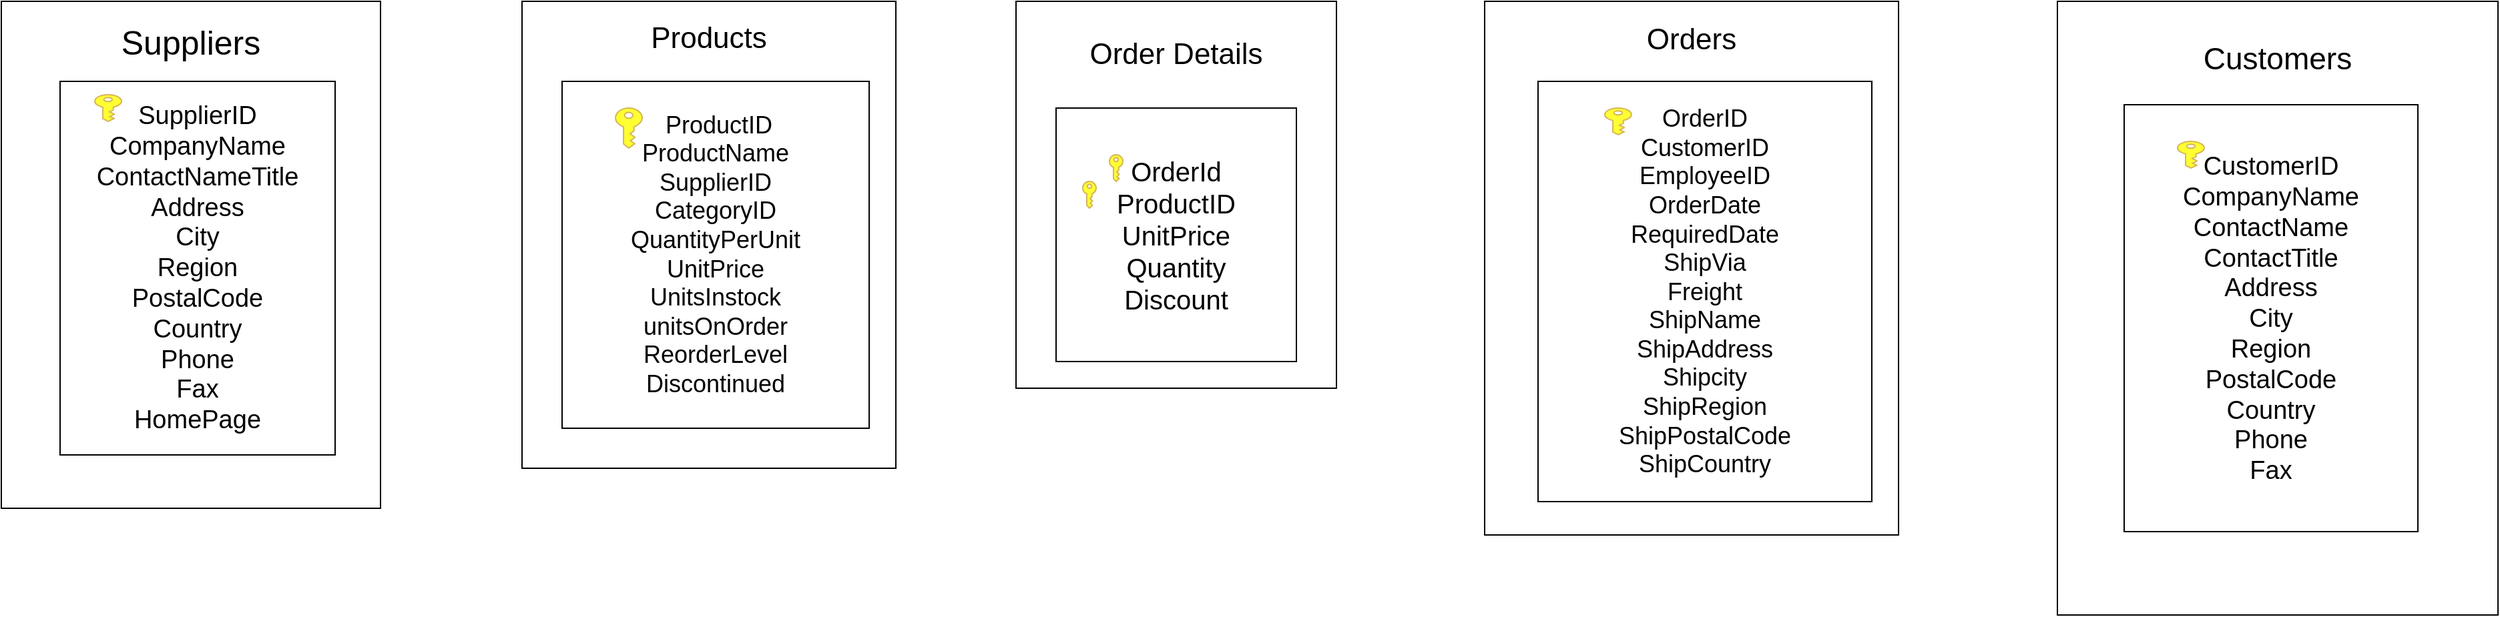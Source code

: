 <mxfile version="14.4.3" type="github">
  <diagram id="C5RBs43oDa-KdzZeNtuy" name="Page-1">
    <mxGraphModel dx="1552" dy="1932" grid="1" gridSize="10" guides="1" tooltips="1" connect="1" arrows="1" fold="1" page="1" pageScale="1" pageWidth="827" pageHeight="1169" math="0" shadow="0">
      <root>
        <mxCell id="WIyWlLk6GJQsqaUBKTNV-0" />
        <mxCell id="WIyWlLk6GJQsqaUBKTNV-1" parent="WIyWlLk6GJQsqaUBKTNV-0" />
        <mxCell id="t3ygeQTU_5rc4qZ34IZP-57" value="" style="shape=table;html=1;whiteSpace=wrap;startSize=0;container=1;collapsible=0;childLayout=tableLayout;" parent="WIyWlLk6GJQsqaUBKTNV-1" vertex="1">
          <mxGeometry x="1670" y="-910" width="330" height="460" as="geometry" />
        </mxCell>
        <mxCell id="t3ygeQTU_5rc4qZ34IZP-58" value="" style="shape=partialRectangle;html=1;whiteSpace=wrap;collapsible=0;dropTarget=0;pointerEvents=0;fillColor=none;top=0;left=0;bottom=0;right=0;points=[[0,0.5],[1,0.5]];portConstraint=eastwest;" parent="t3ygeQTU_5rc4qZ34IZP-57" vertex="1">
          <mxGeometry width="330" height="460" as="geometry" />
        </mxCell>
        <mxCell id="t3ygeQTU_5rc4qZ34IZP-59" value="&lt;font&gt;&lt;font&gt;&lt;font style=&quot;font-size: 23px&quot;&gt;Customers&lt;br&gt;&lt;/font&gt;&lt;br&gt;&lt;br&gt;&lt;br&gt;&lt;br&gt;&lt;br&gt;&lt;br&gt;&lt;br&gt;&lt;br&gt;&lt;br&gt;&lt;br&gt;&lt;/font&gt;&lt;br&gt;&lt;br&gt;&lt;br&gt;&lt;br&gt;&lt;br&gt;&lt;br&gt;&lt;br&gt;&lt;br&gt;&lt;br&gt;&lt;br&gt;&lt;br&gt;&lt;br&gt;&lt;br&gt;&lt;br&gt;&lt;br&gt;&lt;br&gt;&lt;/font&gt;" style="shape=partialRectangle;html=1;whiteSpace=wrap;connectable=0;overflow=hidden;fillColor=none;top=0;left=0;bottom=0;right=0;" parent="t3ygeQTU_5rc4qZ34IZP-58" vertex="1">
          <mxGeometry width="330" height="460" as="geometry" />
        </mxCell>
        <mxCell id="t3ygeQTU_5rc4qZ34IZP-51" value="" style="shape=table;html=1;whiteSpace=wrap;startSize=0;container=1;collapsible=0;childLayout=tableLayout;" parent="WIyWlLk6GJQsqaUBKTNV-1" vertex="1">
          <mxGeometry x="890" y="-910" width="240" height="290" as="geometry" />
        </mxCell>
        <mxCell id="t3ygeQTU_5rc4qZ34IZP-52" value="" style="shape=partialRectangle;html=1;whiteSpace=wrap;collapsible=0;dropTarget=0;pointerEvents=0;fillColor=none;top=0;left=0;bottom=0;right=0;points=[[0,0.5],[1,0.5]];portConstraint=eastwest;" parent="t3ygeQTU_5rc4qZ34IZP-51" vertex="1">
          <mxGeometry width="240" height="290" as="geometry" />
        </mxCell>
        <mxCell id="t3ygeQTU_5rc4qZ34IZP-53" value="&lt;font style=&quot;font-size: 22px&quot;&gt;Order Details&lt;br&gt;&lt;br&gt;&lt;br&gt;&lt;br&gt;&lt;br&gt;&lt;br&gt;&lt;br&gt;&lt;br&gt;&lt;br&gt;&lt;/font&gt;" style="shape=partialRectangle;html=1;whiteSpace=wrap;connectable=0;overflow=hidden;fillColor=none;top=0;left=0;bottom=0;right=0;" parent="t3ygeQTU_5rc4qZ34IZP-52" vertex="1">
          <mxGeometry width="240" height="290" as="geometry" />
        </mxCell>
        <mxCell id="t3ygeQTU_5rc4qZ34IZP-42" value="" style="shape=table;html=1;whiteSpace=wrap;startSize=0;container=1;collapsible=0;childLayout=tableLayout;" parent="WIyWlLk6GJQsqaUBKTNV-1" vertex="1">
          <mxGeometry x="130" y="-910" width="284" height="380" as="geometry" />
        </mxCell>
        <mxCell id="t3ygeQTU_5rc4qZ34IZP-43" value="" style="shape=partialRectangle;html=1;whiteSpace=wrap;collapsible=0;dropTarget=0;pointerEvents=0;fillColor=none;top=0;left=0;bottom=0;right=0;points=[[0,0.5],[1,0.5]];portConstraint=eastwest;" parent="t3ygeQTU_5rc4qZ34IZP-42" vertex="1">
          <mxGeometry width="284" height="380" as="geometry" />
        </mxCell>
        <mxCell id="t3ygeQTU_5rc4qZ34IZP-44" value="&lt;font style=&quot;font-size: 25px&quot;&gt;Suppliers&lt;br&gt;&lt;br&gt;&lt;br&gt;&lt;/font&gt;&lt;br&gt;&lt;br&gt;&lt;br&gt;&lt;br&gt;&lt;br&gt;&lt;br&gt;&lt;br&gt;&lt;br&gt;&lt;br&gt;&lt;br&gt;&lt;br&gt;&lt;br&gt;&lt;br&gt;&lt;br&gt;&lt;br&gt;&lt;br&gt;&lt;br&gt;&lt;br&gt;" style="shape=partialRectangle;html=1;whiteSpace=wrap;connectable=0;overflow=hidden;fillColor=none;top=0;left=0;bottom=0;right=0;" parent="t3ygeQTU_5rc4qZ34IZP-43" vertex="1">
          <mxGeometry width="284" height="380" as="geometry" />
        </mxCell>
        <mxCell id="t3ygeQTU_5rc4qZ34IZP-39" value="" style="shape=table;html=1;whiteSpace=wrap;startSize=0;container=1;collapsible=0;childLayout=tableLayout;" parent="WIyWlLk6GJQsqaUBKTNV-1" vertex="1">
          <mxGeometry x="1241" y="-910" width="310" height="400" as="geometry" />
        </mxCell>
        <mxCell id="t3ygeQTU_5rc4qZ34IZP-40" value="" style="shape=partialRectangle;html=1;whiteSpace=wrap;collapsible=0;dropTarget=0;pointerEvents=0;fillColor=none;top=0;left=0;bottom=0;right=0;points=[[0,0.5],[1,0.5]];portConstraint=eastwest;" parent="t3ygeQTU_5rc4qZ34IZP-39" vertex="1">
          <mxGeometry width="310" height="400" as="geometry" />
        </mxCell>
        <mxCell id="t3ygeQTU_5rc4qZ34IZP-41" value="&lt;font style=&quot;font-size: 22px&quot;&gt;Orders&lt;br&gt;&lt;br&gt;&lt;br&gt;&lt;br&gt;&lt;br&gt;&lt;br&gt;&lt;br&gt;&lt;br&gt;&lt;br&gt;&lt;br&gt;&lt;br&gt;&lt;br&gt;&lt;br&gt;&lt;br&gt;&lt;/font&gt;" style="shape=partialRectangle;html=1;whiteSpace=wrap;connectable=0;overflow=hidden;fillColor=none;top=0;left=0;bottom=0;right=0;" parent="t3ygeQTU_5rc4qZ34IZP-40" vertex="1">
          <mxGeometry width="310" height="400" as="geometry" />
        </mxCell>
        <mxCell id="t3ygeQTU_5rc4qZ34IZP-32" value="" style="shape=table;html=1;whiteSpace=wrap;startSize=0;container=1;collapsible=0;childLayout=tableLayout;" parent="WIyWlLk6GJQsqaUBKTNV-1" vertex="1">
          <mxGeometry x="520" y="-910" width="280" height="350" as="geometry" />
        </mxCell>
        <mxCell id="t3ygeQTU_5rc4qZ34IZP-33" value="" style="shape=partialRectangle;html=1;whiteSpace=wrap;collapsible=0;dropTarget=0;pointerEvents=0;fillColor=none;top=0;left=0;bottom=0;right=0;points=[[0,0.5],[1,0.5]];portConstraint=eastwest;" parent="t3ygeQTU_5rc4qZ34IZP-32" vertex="1">
          <mxGeometry width="280" height="350" as="geometry" />
        </mxCell>
        <mxCell id="t3ygeQTU_5rc4qZ34IZP-34" value="&lt;font&gt;&lt;font style=&quot;font-size: 22px&quot;&gt;Products&lt;br&gt;&lt;br&gt;&lt;br&gt;&lt;br&gt;&lt;/font&gt;&lt;br&gt;&lt;br&gt;&lt;br&gt;&lt;br&gt;&lt;br&gt;&lt;br&gt;&lt;br&gt;&lt;br&gt;&lt;br&gt;&lt;br&gt;&lt;br&gt;&lt;br&gt;&lt;br&gt;&lt;br&gt;&lt;br&gt;&lt;/font&gt;" style="shape=partialRectangle;html=1;whiteSpace=wrap;connectable=0;overflow=hidden;fillColor=none;top=0;left=0;bottom=0;right=0;" parent="t3ygeQTU_5rc4qZ34IZP-33" vertex="1">
          <mxGeometry width="280" height="350" as="geometry" />
        </mxCell>
        <mxCell id="t3ygeQTU_5rc4qZ34IZP-22" value="" style="shape=table;html=1;whiteSpace=wrap;startSize=0;container=1;collapsible=0;childLayout=tableLayout;" parent="WIyWlLk6GJQsqaUBKTNV-1" vertex="1">
          <mxGeometry x="174" y="-850" width="206" height="280" as="geometry" />
        </mxCell>
        <mxCell id="t3ygeQTU_5rc4qZ34IZP-25" value="" style="shape=partialRectangle;html=1;whiteSpace=wrap;collapsible=0;dropTarget=0;pointerEvents=0;fillColor=none;top=0;left=0;bottom=0;right=0;points=[[0,0.5],[1,0.5]];portConstraint=eastwest;" parent="t3ygeQTU_5rc4qZ34IZP-22" vertex="1">
          <mxGeometry width="206" height="280" as="geometry" />
        </mxCell>
        <mxCell id="t3ygeQTU_5rc4qZ34IZP-26" value="&lt;font style=&quot;font-size: 19px&quot;&gt;SupplierID&lt;br&gt;CompanyName&lt;br&gt;ContactNameTitle&lt;br&gt;Address&lt;br&gt;City&lt;br&gt;Region&lt;br&gt;PostalCode&lt;br&gt;Country&lt;br&gt;Phone&lt;br&gt;Fax&lt;br&gt;HomePage&lt;/font&gt;" style="shape=partialRectangle;html=1;whiteSpace=wrap;connectable=0;overflow=hidden;fillColor=none;top=0;left=0;bottom=0;right=0;" parent="t3ygeQTU_5rc4qZ34IZP-25" vertex="1">
          <mxGeometry width="206" height="280" as="geometry" />
        </mxCell>
        <mxCell id="t3ygeQTU_5rc4qZ34IZP-1" value="" style="pointerEvents=1;shadow=0;dashed=0;html=1;strokeColor=#d6b656;labelPosition=center;verticalLabelPosition=bottom;verticalAlign=top;outlineConnect=0;align=center;shape=mxgraph.office.security.key_permissions;fillColor=#FFFF33;rotation=0;" parent="WIyWlLk6GJQsqaUBKTNV-1" vertex="1">
          <mxGeometry x="200" y="-840" width="20" height="20" as="geometry" />
        </mxCell>
        <mxCell id="t3ygeQTU_5rc4qZ34IZP-27" value="" style="shape=table;html=1;whiteSpace=wrap;startSize=0;container=1;collapsible=0;childLayout=tableLayout;" parent="WIyWlLk6GJQsqaUBKTNV-1" vertex="1">
          <mxGeometry x="550" y="-850" width="230" height="260" as="geometry" />
        </mxCell>
        <mxCell id="t3ygeQTU_5rc4qZ34IZP-28" value="" style="shape=partialRectangle;html=1;whiteSpace=wrap;collapsible=0;dropTarget=0;pointerEvents=0;fillColor=none;top=0;left=0;bottom=0;right=0;points=[[0,0.5],[1,0.5]];portConstraint=eastwest;" parent="t3ygeQTU_5rc4qZ34IZP-27" vertex="1">
          <mxGeometry width="230" height="260" as="geometry" />
        </mxCell>
        <mxCell id="t3ygeQTU_5rc4qZ34IZP-29" value="&lt;font style=&quot;font-size: 18px&quot;&gt;&amp;nbsp;&lt;font style=&quot;font-size: 18px&quot;&gt;ProductID&lt;br&gt;ProductName&lt;br&gt;SupplierID&lt;br&gt;CategoryID&lt;br&gt;QuantityPerUnit&lt;br&gt;UnitPrice&lt;br&gt;UnitsInstock&lt;br&gt;unitsOnOrder&lt;br&gt;ReorderLevel&lt;br&gt;Discontinued&lt;/font&gt;&lt;/font&gt;" style="shape=partialRectangle;html=1;whiteSpace=wrap;connectable=0;overflow=hidden;fillColor=none;top=0;left=0;bottom=0;right=0;" parent="t3ygeQTU_5rc4qZ34IZP-28" vertex="1">
          <mxGeometry width="230" height="260" as="geometry" />
        </mxCell>
        <mxCell id="t3ygeQTU_5rc4qZ34IZP-30" value="" style="pointerEvents=1;shadow=0;dashed=0;html=1;strokeColor=#d6b656;labelPosition=center;verticalLabelPosition=bottom;verticalAlign=top;outlineConnect=0;align=center;shape=mxgraph.office.security.key_permissions;fillColor=#FFFF33;rotation=0;" parent="WIyWlLk6GJQsqaUBKTNV-1" vertex="1">
          <mxGeometry x="590" y="-830" width="20" height="30" as="geometry" />
        </mxCell>
        <mxCell id="t3ygeQTU_5rc4qZ34IZP-35" value="" style="shape=table;html=1;whiteSpace=wrap;startSize=0;container=1;collapsible=0;childLayout=tableLayout;" parent="WIyWlLk6GJQsqaUBKTNV-1" vertex="1">
          <mxGeometry x="1281" y="-850" width="250" height="315" as="geometry" />
        </mxCell>
        <mxCell id="t3ygeQTU_5rc4qZ34IZP-36" value="" style="shape=partialRectangle;html=1;whiteSpace=wrap;collapsible=0;dropTarget=0;pointerEvents=0;fillColor=none;top=0;left=0;bottom=0;right=0;points=[[0,0.5],[1,0.5]];portConstraint=eastwest;" parent="t3ygeQTU_5rc4qZ34IZP-35" vertex="1">
          <mxGeometry width="250" height="315" as="geometry" />
        </mxCell>
        <mxCell id="t3ygeQTU_5rc4qZ34IZP-37" value="&lt;font style=&quot;font-size: 18px&quot;&gt;OrderID&lt;br&gt;CustomerID&lt;br&gt;EmployeeID&lt;br&gt;OrderDate&lt;br&gt;RequiredDate&lt;br&gt;ShipVia&lt;br&gt;Freight&lt;br&gt;ShipName&lt;br&gt;ShipAddress&lt;br&gt;Shipcity&lt;br&gt;ShipRegion&lt;br&gt;ShipPostalCode&lt;br&gt;ShipCountry&lt;/font&gt;" style="shape=partialRectangle;html=1;whiteSpace=wrap;connectable=0;overflow=hidden;fillColor=none;top=0;left=0;bottom=0;right=0;" parent="t3ygeQTU_5rc4qZ34IZP-36" vertex="1">
          <mxGeometry width="250" height="315" as="geometry" />
        </mxCell>
        <mxCell id="t3ygeQTU_5rc4qZ34IZP-38" value="" style="pointerEvents=1;shadow=0;dashed=0;html=1;strokeColor=#d6b656;labelPosition=center;verticalLabelPosition=bottom;verticalAlign=top;outlineConnect=0;align=center;shape=mxgraph.office.security.key_permissions;fillColor=#FFFF33;rotation=0;" parent="WIyWlLk6GJQsqaUBKTNV-1" vertex="1">
          <mxGeometry x="1331" y="-830" width="20" height="20" as="geometry" />
        </mxCell>
        <mxCell id="t3ygeQTU_5rc4qZ34IZP-46" value="" style="shape=table;html=1;whiteSpace=wrap;startSize=0;container=1;collapsible=0;childLayout=tableLayout;" parent="WIyWlLk6GJQsqaUBKTNV-1" vertex="1">
          <mxGeometry x="920" y="-830" width="180" height="190" as="geometry" />
        </mxCell>
        <mxCell id="t3ygeQTU_5rc4qZ34IZP-47" value="" style="shape=partialRectangle;html=1;whiteSpace=wrap;collapsible=0;dropTarget=0;pointerEvents=0;fillColor=none;top=0;left=0;bottom=0;right=0;points=[[0,0.5],[1,0.5]];portConstraint=eastwest;" parent="t3ygeQTU_5rc4qZ34IZP-46" vertex="1">
          <mxGeometry width="180" height="190" as="geometry" />
        </mxCell>
        <mxCell id="t3ygeQTU_5rc4qZ34IZP-48" value="&lt;font style=&quot;font-size: 20px&quot;&gt;OrderId&lt;br&gt;ProductID&lt;br&gt;UnitPrice&lt;br&gt;Quantity&lt;br&gt;Discount&lt;/font&gt;" style="shape=partialRectangle;html=1;whiteSpace=wrap;connectable=0;overflow=hidden;fillColor=none;top=0;left=0;bottom=0;right=0;" parent="t3ygeQTU_5rc4qZ34IZP-47" vertex="1">
          <mxGeometry width="180" height="190" as="geometry" />
        </mxCell>
        <mxCell id="t3ygeQTU_5rc4qZ34IZP-49" value="" style="pointerEvents=1;shadow=0;dashed=0;html=1;strokeColor=#d6b656;labelPosition=center;verticalLabelPosition=bottom;verticalAlign=top;outlineConnect=0;align=center;shape=mxgraph.office.security.key_permissions;fillColor=#FFFF33;rotation=0;" parent="WIyWlLk6GJQsqaUBKTNV-1" vertex="1">
          <mxGeometry x="960" y="-795" width="10" height="20" as="geometry" />
        </mxCell>
        <mxCell id="t3ygeQTU_5rc4qZ34IZP-50" value="" style="pointerEvents=1;shadow=0;dashed=0;html=1;strokeColor=#d6b656;labelPosition=center;verticalLabelPosition=bottom;verticalAlign=top;outlineConnect=0;align=center;shape=mxgraph.office.security.key_permissions;fillColor=#FFFF33;rotation=0;" parent="WIyWlLk6GJQsqaUBKTNV-1" vertex="1">
          <mxGeometry x="940" y="-775" width="10" height="20" as="geometry" />
        </mxCell>
        <mxCell id="t3ygeQTU_5rc4qZ34IZP-54" value="" style="shape=table;html=1;whiteSpace=wrap;startSize=0;container=1;collapsible=0;childLayout=tableLayout;" parent="WIyWlLk6GJQsqaUBKTNV-1" vertex="1">
          <mxGeometry x="1720" y="-832.5" width="220" height="320" as="geometry" />
        </mxCell>
        <mxCell id="t3ygeQTU_5rc4qZ34IZP-55" value="" style="shape=partialRectangle;html=1;whiteSpace=wrap;collapsible=0;dropTarget=0;pointerEvents=0;fillColor=none;top=0;left=0;bottom=0;right=0;points=[[0,0.5],[1,0.5]];portConstraint=eastwest;" parent="t3ygeQTU_5rc4qZ34IZP-54" vertex="1">
          <mxGeometry width="220" height="320" as="geometry" />
        </mxCell>
        <mxCell id="t3ygeQTU_5rc4qZ34IZP-56" value="&lt;font style=&quot;font-size: 19px&quot;&gt;CustomerID&lt;br&gt;CompanyName&lt;br&gt;ContactName&lt;br&gt;ContactTitle&lt;br&gt;Address&lt;br&gt;City&lt;br&gt;Region&lt;br&gt;PostalCode&lt;br&gt;Country&lt;br&gt;Phone&lt;br&gt;Fax&lt;/font&gt;" style="shape=partialRectangle;html=1;whiteSpace=wrap;connectable=0;overflow=hidden;fillColor=none;top=0;left=0;bottom=0;right=0;" parent="t3ygeQTU_5rc4qZ34IZP-55" vertex="1">
          <mxGeometry width="220" height="320" as="geometry" />
        </mxCell>
        <mxCell id="t3ygeQTU_5rc4qZ34IZP-60" value="" style="pointerEvents=1;shadow=0;dashed=0;html=1;strokeColor=#d6b656;labelPosition=center;verticalLabelPosition=bottom;verticalAlign=top;outlineConnect=0;align=center;shape=mxgraph.office.security.key_permissions;fillColor=#FFFF33;rotation=0;" parent="WIyWlLk6GJQsqaUBKTNV-1" vertex="1">
          <mxGeometry x="1760" y="-805" width="20" height="20" as="geometry" />
        </mxCell>
      </root>
    </mxGraphModel>
  </diagram>
</mxfile>
